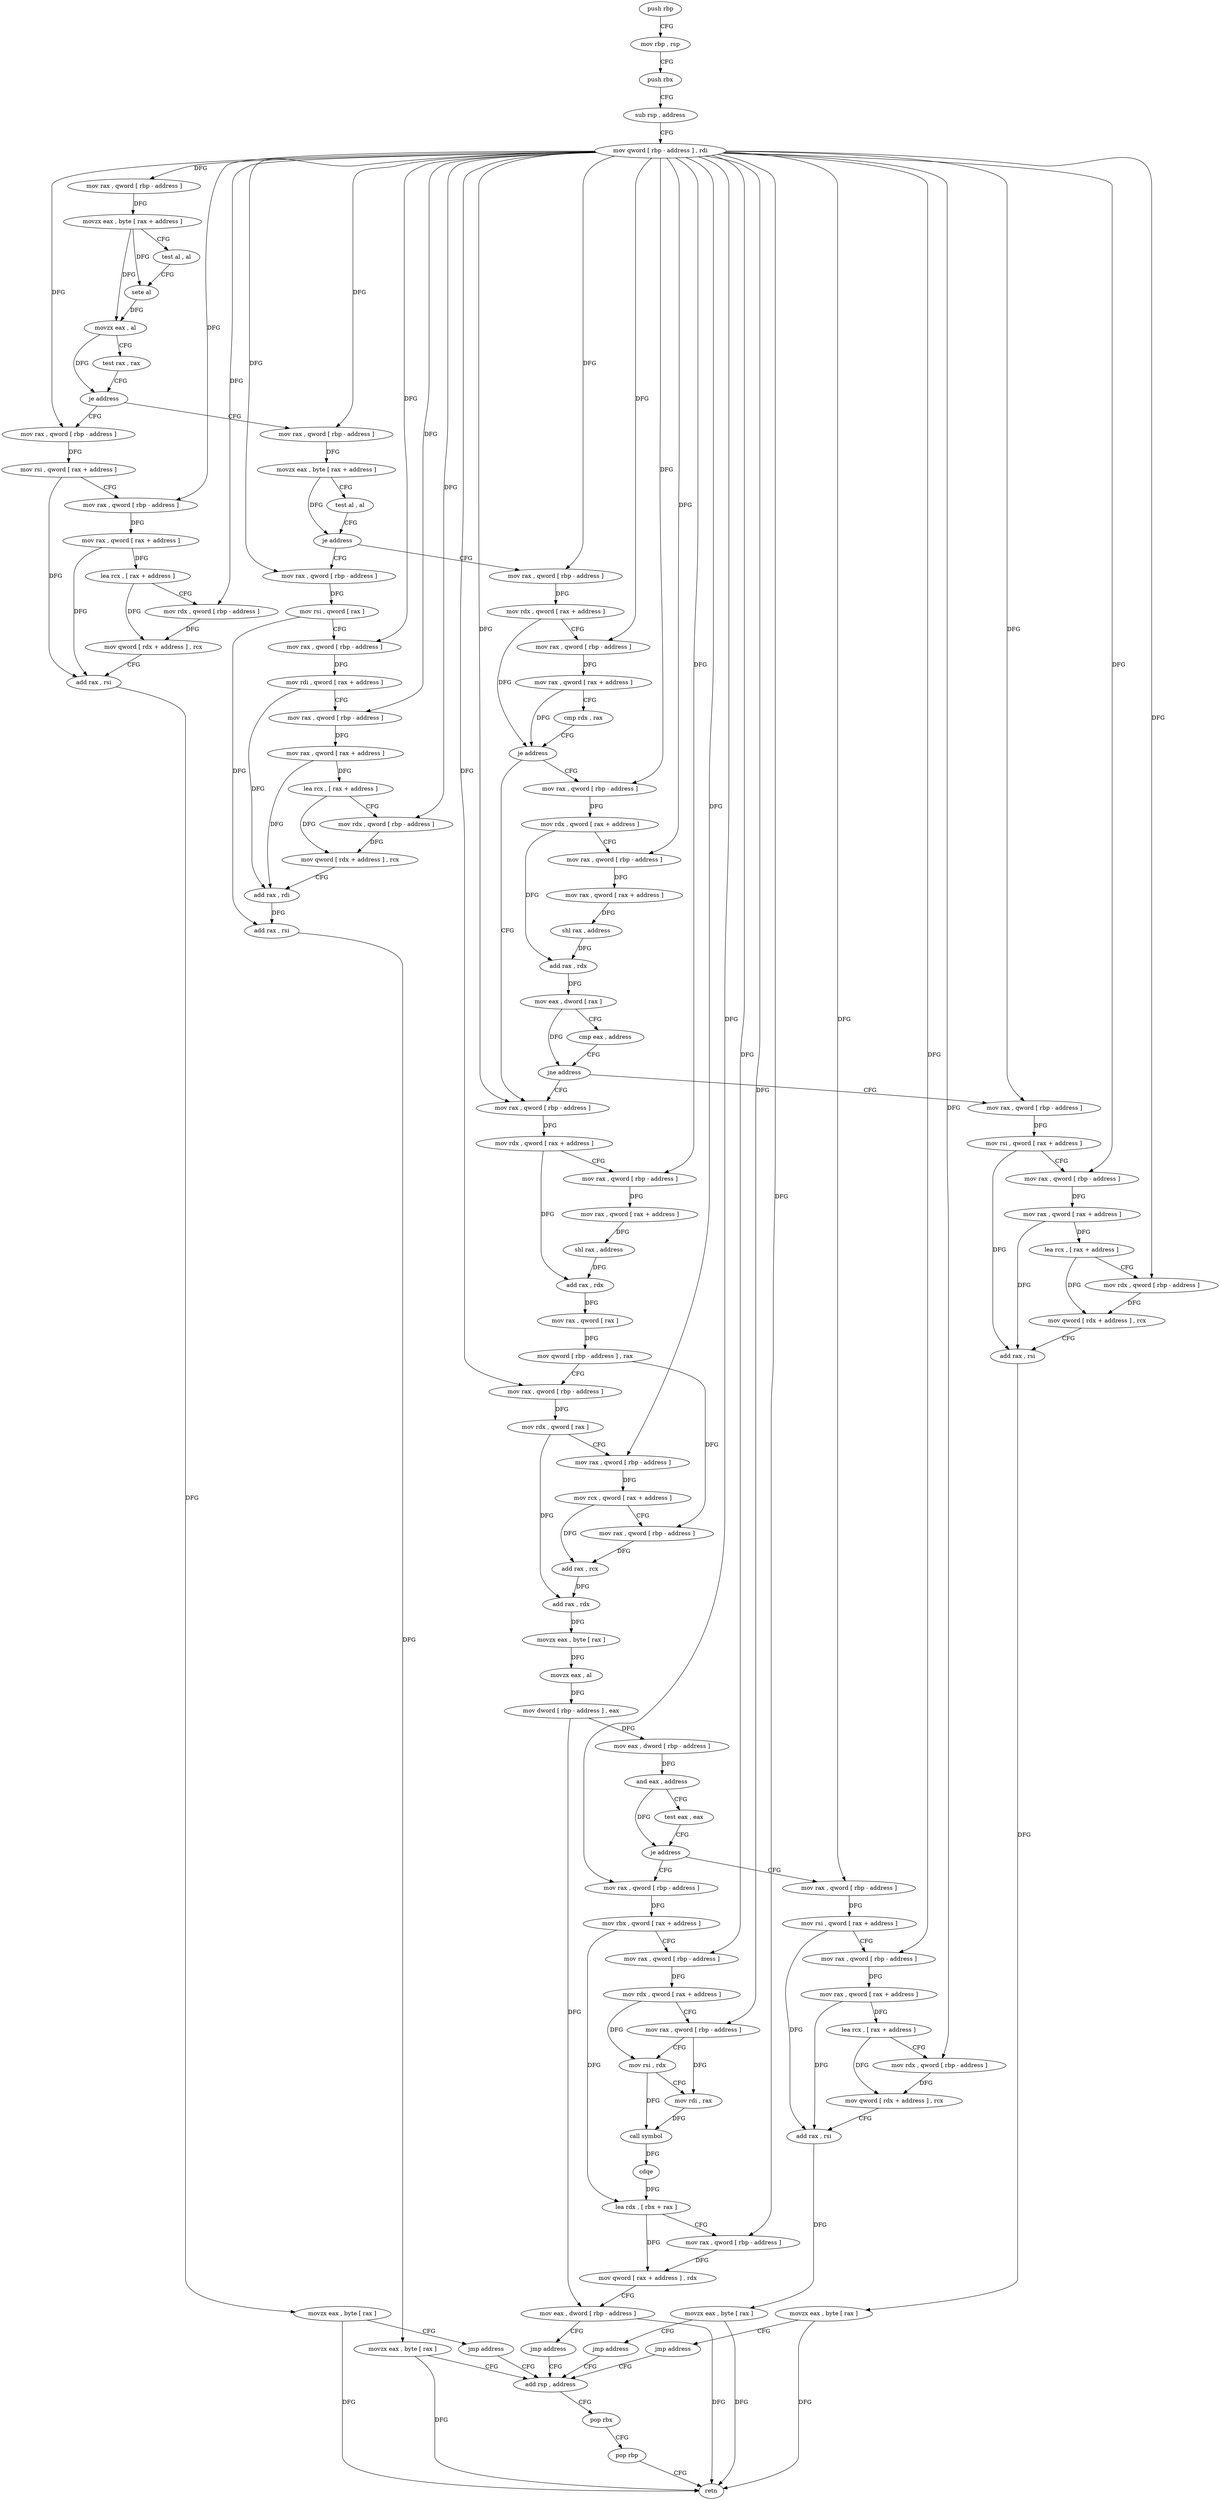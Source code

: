 digraph "func" {
"4375295" [label = "push rbp" ]
"4375296" [label = "mov rbp , rsp" ]
"4375299" [label = "push rbx" ]
"4375300" [label = "sub rsp , address" ]
"4375304" [label = "mov qword [ rbp - address ] , rdi" ]
"4375308" [label = "mov rax , qword [ rbp - address ]" ]
"4375312" [label = "movzx eax , byte [ rax + address ]" ]
"4375319" [label = "test al , al" ]
"4375321" [label = "sete al" ]
"4375324" [label = "movzx eax , al" ]
"4375327" [label = "test rax , rax" ]
"4375330" [label = "je address" ]
"4375371" [label = "mov rax , qword [ rbp - address ]" ]
"4375332" [label = "mov rax , qword [ rbp - address ]" ]
"4375375" [label = "movzx eax , byte [ rax + address ]" ]
"4375382" [label = "test al , al" ]
"4375384" [label = "je address" ]
"4375640" [label = "mov rax , qword [ rbp - address ]" ]
"4375390" [label = "mov rax , qword [ rbp - address ]" ]
"4375336" [label = "mov rsi , qword [ rax + address ]" ]
"4375340" [label = "mov rax , qword [ rbp - address ]" ]
"4375344" [label = "mov rax , qword [ rax + address ]" ]
"4375348" [label = "lea rcx , [ rax + address ]" ]
"4375352" [label = "mov rdx , qword [ rbp - address ]" ]
"4375356" [label = "mov qword [ rdx + address ] , rcx" ]
"4375360" [label = "add rax , rsi" ]
"4375363" [label = "movzx eax , byte [ rax ]" ]
"4375366" [label = "jmp address" ]
"4375684" [label = "add rsp , address" ]
"4375644" [label = "mov rsi , qword [ rax ]" ]
"4375647" [label = "mov rax , qword [ rbp - address ]" ]
"4375651" [label = "mov rdi , qword [ rax + address ]" ]
"4375655" [label = "mov rax , qword [ rbp - address ]" ]
"4375659" [label = "mov rax , qword [ rax + address ]" ]
"4375663" [label = "lea rcx , [ rax + address ]" ]
"4375667" [label = "mov rdx , qword [ rbp - address ]" ]
"4375671" [label = "mov qword [ rdx + address ] , rcx" ]
"4375675" [label = "add rax , rdi" ]
"4375678" [label = "add rax , rsi" ]
"4375681" [label = "movzx eax , byte [ rax ]" ]
"4375394" [label = "mov rdx , qword [ rax + address ]" ]
"4375398" [label = "mov rax , qword [ rbp - address ]" ]
"4375402" [label = "mov rax , qword [ rax + address ]" ]
"4375406" [label = "cmp rdx , rax" ]
"4375409" [label = "je address" ]
"4375480" [label = "mov rax , qword [ rbp - address ]" ]
"4375411" [label = "mov rax , qword [ rbp - address ]" ]
"4375688" [label = "pop rbx" ]
"4375689" [label = "pop rbp" ]
"4375690" [label = "retn" ]
"4375484" [label = "mov rdx , qword [ rax + address ]" ]
"4375488" [label = "mov rax , qword [ rbp - address ]" ]
"4375492" [label = "mov rax , qword [ rax + address ]" ]
"4375496" [label = "shl rax , address" ]
"4375500" [label = "add rax , rdx" ]
"4375503" [label = "mov rax , qword [ rax ]" ]
"4375506" [label = "mov qword [ rbp - address ] , rax" ]
"4375510" [label = "mov rax , qword [ rbp - address ]" ]
"4375514" [label = "mov rdx , qword [ rax ]" ]
"4375517" [label = "mov rax , qword [ rbp - address ]" ]
"4375521" [label = "mov rcx , qword [ rax + address ]" ]
"4375525" [label = "mov rax , qword [ rbp - address ]" ]
"4375529" [label = "add rax , rcx" ]
"4375532" [label = "add rax , rdx" ]
"4375535" [label = "movzx eax , byte [ rax ]" ]
"4375538" [label = "movzx eax , al" ]
"4375541" [label = "mov dword [ rbp - address ] , eax" ]
"4375544" [label = "mov eax , dword [ rbp - address ]" ]
"4375547" [label = "and eax , address" ]
"4375550" [label = "test eax , eax" ]
"4375552" [label = "je address" ]
"4375590" [label = "mov rax , qword [ rbp - address ]" ]
"4375554" [label = "mov rax , qword [ rbp - address ]" ]
"4375415" [label = "mov rdx , qword [ rax + address ]" ]
"4375419" [label = "mov rax , qword [ rbp - address ]" ]
"4375423" [label = "mov rax , qword [ rax + address ]" ]
"4375427" [label = "shl rax , address" ]
"4375431" [label = "add rax , rdx" ]
"4375434" [label = "mov eax , dword [ rax ]" ]
"4375436" [label = "cmp eax , address" ]
"4375439" [label = "jne address" ]
"4375441" [label = "mov rax , qword [ rbp - address ]" ]
"4375594" [label = "mov rbx , qword [ rax + address ]" ]
"4375598" [label = "mov rax , qword [ rbp - address ]" ]
"4375602" [label = "mov rdx , qword [ rax + address ]" ]
"4375606" [label = "mov rax , qword [ rbp - address ]" ]
"4375610" [label = "mov rsi , rdx" ]
"4375613" [label = "mov rdi , rax" ]
"4375616" [label = "call symbol" ]
"4375621" [label = "cdqe" ]
"4375623" [label = "lea rdx , [ rbx + rax ]" ]
"4375627" [label = "mov rax , qword [ rbp - address ]" ]
"4375631" [label = "mov qword [ rax + address ] , rdx" ]
"4375635" [label = "mov eax , dword [ rbp - address ]" ]
"4375638" [label = "jmp address" ]
"4375558" [label = "mov rsi , qword [ rax + address ]" ]
"4375562" [label = "mov rax , qword [ rbp - address ]" ]
"4375566" [label = "mov rax , qword [ rax + address ]" ]
"4375570" [label = "lea rcx , [ rax + address ]" ]
"4375574" [label = "mov rdx , qword [ rbp - address ]" ]
"4375578" [label = "mov qword [ rdx + address ] , rcx" ]
"4375582" [label = "add rax , rsi" ]
"4375585" [label = "movzx eax , byte [ rax ]" ]
"4375588" [label = "jmp address" ]
"4375445" [label = "mov rsi , qword [ rax + address ]" ]
"4375449" [label = "mov rax , qword [ rbp - address ]" ]
"4375453" [label = "mov rax , qword [ rax + address ]" ]
"4375457" [label = "lea rcx , [ rax + address ]" ]
"4375461" [label = "mov rdx , qword [ rbp - address ]" ]
"4375465" [label = "mov qword [ rdx + address ] , rcx" ]
"4375469" [label = "add rax , rsi" ]
"4375472" [label = "movzx eax , byte [ rax ]" ]
"4375475" [label = "jmp address" ]
"4375295" -> "4375296" [ label = "CFG" ]
"4375296" -> "4375299" [ label = "CFG" ]
"4375299" -> "4375300" [ label = "CFG" ]
"4375300" -> "4375304" [ label = "CFG" ]
"4375304" -> "4375308" [ label = "DFG" ]
"4375304" -> "4375371" [ label = "DFG" ]
"4375304" -> "4375332" [ label = "DFG" ]
"4375304" -> "4375340" [ label = "DFG" ]
"4375304" -> "4375352" [ label = "DFG" ]
"4375304" -> "4375640" [ label = "DFG" ]
"4375304" -> "4375647" [ label = "DFG" ]
"4375304" -> "4375655" [ label = "DFG" ]
"4375304" -> "4375667" [ label = "DFG" ]
"4375304" -> "4375390" [ label = "DFG" ]
"4375304" -> "4375398" [ label = "DFG" ]
"4375304" -> "4375480" [ label = "DFG" ]
"4375304" -> "4375488" [ label = "DFG" ]
"4375304" -> "4375510" [ label = "DFG" ]
"4375304" -> "4375517" [ label = "DFG" ]
"4375304" -> "4375411" [ label = "DFG" ]
"4375304" -> "4375419" [ label = "DFG" ]
"4375304" -> "4375590" [ label = "DFG" ]
"4375304" -> "4375598" [ label = "DFG" ]
"4375304" -> "4375606" [ label = "DFG" ]
"4375304" -> "4375627" [ label = "DFG" ]
"4375304" -> "4375554" [ label = "DFG" ]
"4375304" -> "4375562" [ label = "DFG" ]
"4375304" -> "4375574" [ label = "DFG" ]
"4375304" -> "4375441" [ label = "DFG" ]
"4375304" -> "4375449" [ label = "DFG" ]
"4375304" -> "4375461" [ label = "DFG" ]
"4375308" -> "4375312" [ label = "DFG" ]
"4375312" -> "4375319" [ label = "CFG" ]
"4375312" -> "4375321" [ label = "DFG" ]
"4375312" -> "4375324" [ label = "DFG" ]
"4375319" -> "4375321" [ label = "CFG" ]
"4375321" -> "4375324" [ label = "DFG" ]
"4375324" -> "4375327" [ label = "CFG" ]
"4375324" -> "4375330" [ label = "DFG" ]
"4375327" -> "4375330" [ label = "CFG" ]
"4375330" -> "4375371" [ label = "CFG" ]
"4375330" -> "4375332" [ label = "CFG" ]
"4375371" -> "4375375" [ label = "DFG" ]
"4375332" -> "4375336" [ label = "DFG" ]
"4375375" -> "4375382" [ label = "CFG" ]
"4375375" -> "4375384" [ label = "DFG" ]
"4375382" -> "4375384" [ label = "CFG" ]
"4375384" -> "4375640" [ label = "CFG" ]
"4375384" -> "4375390" [ label = "CFG" ]
"4375640" -> "4375644" [ label = "DFG" ]
"4375390" -> "4375394" [ label = "DFG" ]
"4375336" -> "4375340" [ label = "CFG" ]
"4375336" -> "4375360" [ label = "DFG" ]
"4375340" -> "4375344" [ label = "DFG" ]
"4375344" -> "4375348" [ label = "DFG" ]
"4375344" -> "4375360" [ label = "DFG" ]
"4375348" -> "4375352" [ label = "CFG" ]
"4375348" -> "4375356" [ label = "DFG" ]
"4375352" -> "4375356" [ label = "DFG" ]
"4375356" -> "4375360" [ label = "CFG" ]
"4375360" -> "4375363" [ label = "DFG" ]
"4375363" -> "4375366" [ label = "CFG" ]
"4375363" -> "4375690" [ label = "DFG" ]
"4375366" -> "4375684" [ label = "CFG" ]
"4375684" -> "4375688" [ label = "CFG" ]
"4375644" -> "4375647" [ label = "CFG" ]
"4375644" -> "4375678" [ label = "DFG" ]
"4375647" -> "4375651" [ label = "DFG" ]
"4375651" -> "4375655" [ label = "CFG" ]
"4375651" -> "4375675" [ label = "DFG" ]
"4375655" -> "4375659" [ label = "DFG" ]
"4375659" -> "4375663" [ label = "DFG" ]
"4375659" -> "4375675" [ label = "DFG" ]
"4375663" -> "4375667" [ label = "CFG" ]
"4375663" -> "4375671" [ label = "DFG" ]
"4375667" -> "4375671" [ label = "DFG" ]
"4375671" -> "4375675" [ label = "CFG" ]
"4375675" -> "4375678" [ label = "DFG" ]
"4375678" -> "4375681" [ label = "DFG" ]
"4375681" -> "4375684" [ label = "CFG" ]
"4375681" -> "4375690" [ label = "DFG" ]
"4375394" -> "4375398" [ label = "CFG" ]
"4375394" -> "4375409" [ label = "DFG" ]
"4375398" -> "4375402" [ label = "DFG" ]
"4375402" -> "4375406" [ label = "CFG" ]
"4375402" -> "4375409" [ label = "DFG" ]
"4375406" -> "4375409" [ label = "CFG" ]
"4375409" -> "4375480" [ label = "CFG" ]
"4375409" -> "4375411" [ label = "CFG" ]
"4375480" -> "4375484" [ label = "DFG" ]
"4375411" -> "4375415" [ label = "DFG" ]
"4375688" -> "4375689" [ label = "CFG" ]
"4375689" -> "4375690" [ label = "CFG" ]
"4375484" -> "4375488" [ label = "CFG" ]
"4375484" -> "4375500" [ label = "DFG" ]
"4375488" -> "4375492" [ label = "DFG" ]
"4375492" -> "4375496" [ label = "DFG" ]
"4375496" -> "4375500" [ label = "DFG" ]
"4375500" -> "4375503" [ label = "DFG" ]
"4375503" -> "4375506" [ label = "DFG" ]
"4375506" -> "4375510" [ label = "CFG" ]
"4375506" -> "4375525" [ label = "DFG" ]
"4375510" -> "4375514" [ label = "DFG" ]
"4375514" -> "4375517" [ label = "CFG" ]
"4375514" -> "4375532" [ label = "DFG" ]
"4375517" -> "4375521" [ label = "DFG" ]
"4375521" -> "4375525" [ label = "CFG" ]
"4375521" -> "4375529" [ label = "DFG" ]
"4375525" -> "4375529" [ label = "DFG" ]
"4375529" -> "4375532" [ label = "DFG" ]
"4375532" -> "4375535" [ label = "DFG" ]
"4375535" -> "4375538" [ label = "DFG" ]
"4375538" -> "4375541" [ label = "DFG" ]
"4375541" -> "4375544" [ label = "DFG" ]
"4375541" -> "4375635" [ label = "DFG" ]
"4375544" -> "4375547" [ label = "DFG" ]
"4375547" -> "4375550" [ label = "CFG" ]
"4375547" -> "4375552" [ label = "DFG" ]
"4375550" -> "4375552" [ label = "CFG" ]
"4375552" -> "4375590" [ label = "CFG" ]
"4375552" -> "4375554" [ label = "CFG" ]
"4375590" -> "4375594" [ label = "DFG" ]
"4375554" -> "4375558" [ label = "DFG" ]
"4375415" -> "4375419" [ label = "CFG" ]
"4375415" -> "4375431" [ label = "DFG" ]
"4375419" -> "4375423" [ label = "DFG" ]
"4375423" -> "4375427" [ label = "DFG" ]
"4375427" -> "4375431" [ label = "DFG" ]
"4375431" -> "4375434" [ label = "DFG" ]
"4375434" -> "4375436" [ label = "CFG" ]
"4375434" -> "4375439" [ label = "DFG" ]
"4375436" -> "4375439" [ label = "CFG" ]
"4375439" -> "4375480" [ label = "CFG" ]
"4375439" -> "4375441" [ label = "CFG" ]
"4375441" -> "4375445" [ label = "DFG" ]
"4375594" -> "4375598" [ label = "CFG" ]
"4375594" -> "4375623" [ label = "DFG" ]
"4375598" -> "4375602" [ label = "DFG" ]
"4375602" -> "4375606" [ label = "CFG" ]
"4375602" -> "4375610" [ label = "DFG" ]
"4375606" -> "4375610" [ label = "CFG" ]
"4375606" -> "4375613" [ label = "DFG" ]
"4375610" -> "4375613" [ label = "CFG" ]
"4375610" -> "4375616" [ label = "DFG" ]
"4375613" -> "4375616" [ label = "DFG" ]
"4375616" -> "4375621" [ label = "DFG" ]
"4375621" -> "4375623" [ label = "DFG" ]
"4375623" -> "4375627" [ label = "CFG" ]
"4375623" -> "4375631" [ label = "DFG" ]
"4375627" -> "4375631" [ label = "DFG" ]
"4375631" -> "4375635" [ label = "CFG" ]
"4375635" -> "4375638" [ label = "CFG" ]
"4375635" -> "4375690" [ label = "DFG" ]
"4375638" -> "4375684" [ label = "CFG" ]
"4375558" -> "4375562" [ label = "CFG" ]
"4375558" -> "4375582" [ label = "DFG" ]
"4375562" -> "4375566" [ label = "DFG" ]
"4375566" -> "4375570" [ label = "DFG" ]
"4375566" -> "4375582" [ label = "DFG" ]
"4375570" -> "4375574" [ label = "CFG" ]
"4375570" -> "4375578" [ label = "DFG" ]
"4375574" -> "4375578" [ label = "DFG" ]
"4375578" -> "4375582" [ label = "CFG" ]
"4375582" -> "4375585" [ label = "DFG" ]
"4375585" -> "4375588" [ label = "CFG" ]
"4375585" -> "4375690" [ label = "DFG" ]
"4375588" -> "4375684" [ label = "CFG" ]
"4375445" -> "4375449" [ label = "CFG" ]
"4375445" -> "4375469" [ label = "DFG" ]
"4375449" -> "4375453" [ label = "DFG" ]
"4375453" -> "4375457" [ label = "DFG" ]
"4375453" -> "4375469" [ label = "DFG" ]
"4375457" -> "4375461" [ label = "CFG" ]
"4375457" -> "4375465" [ label = "DFG" ]
"4375461" -> "4375465" [ label = "DFG" ]
"4375465" -> "4375469" [ label = "CFG" ]
"4375469" -> "4375472" [ label = "DFG" ]
"4375472" -> "4375475" [ label = "CFG" ]
"4375472" -> "4375690" [ label = "DFG" ]
"4375475" -> "4375684" [ label = "CFG" ]
}
